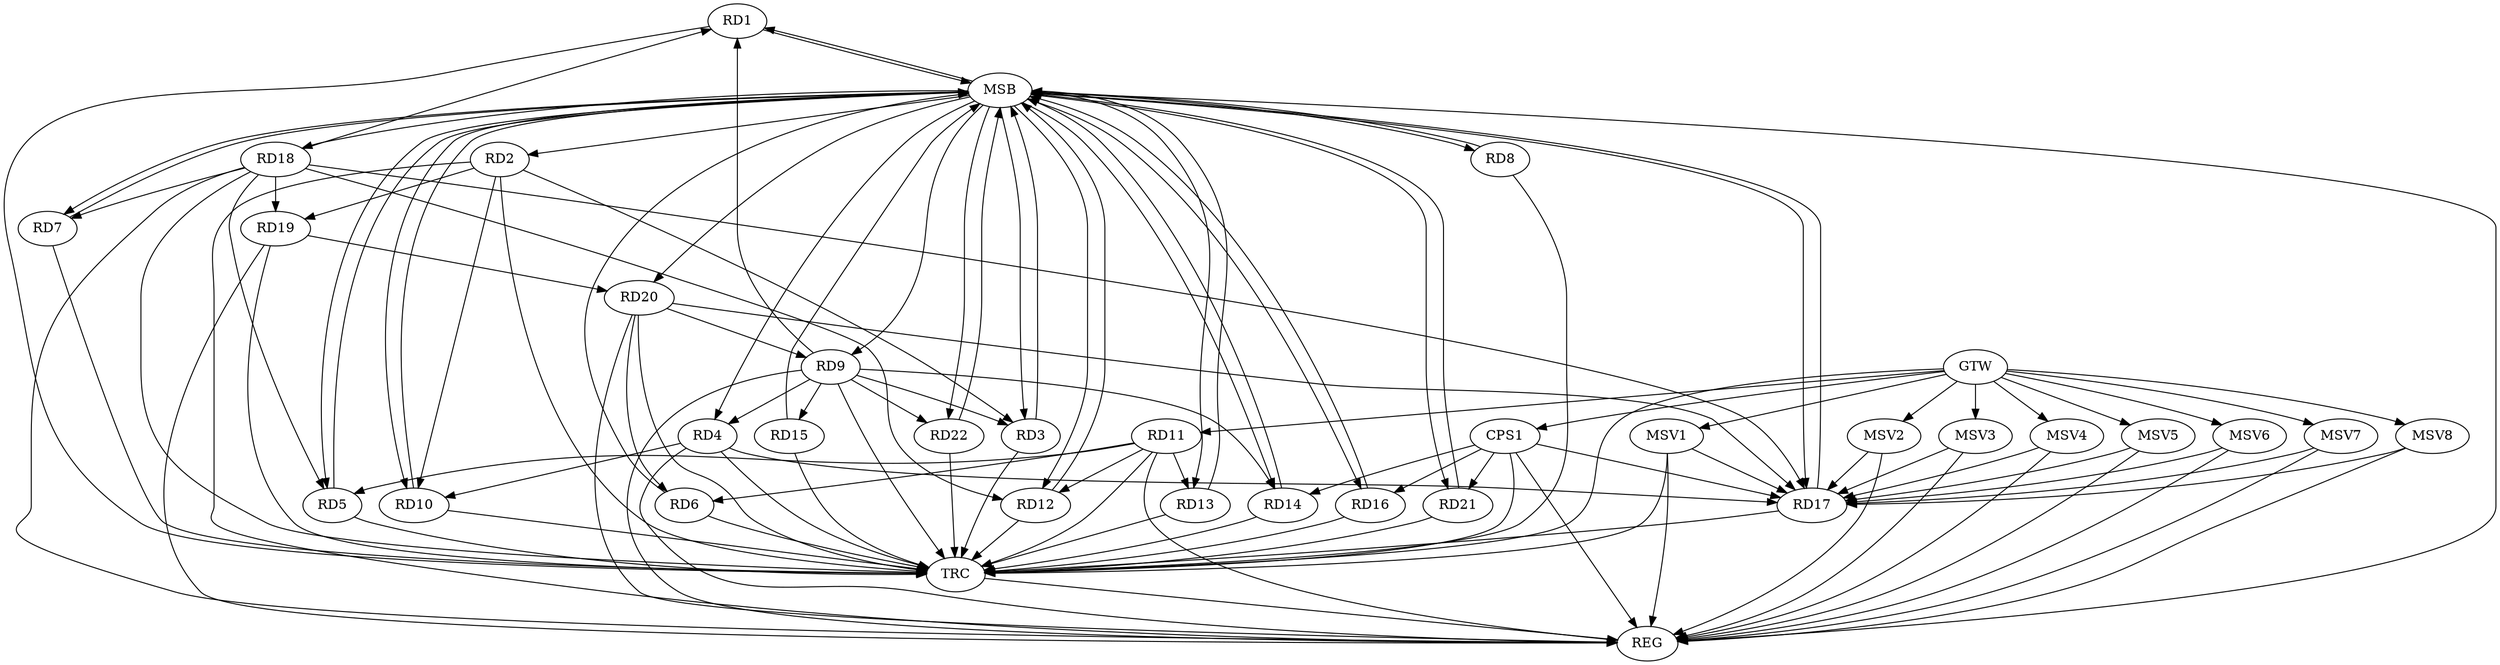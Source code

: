 strict digraph G {
  RD1 [ label="RD1" ];
  RD2 [ label="RD2" ];
  RD3 [ label="RD3" ];
  RD4 [ label="RD4" ];
  RD5 [ label="RD5" ];
  RD6 [ label="RD6" ];
  RD7 [ label="RD7" ];
  RD8 [ label="RD8" ];
  RD9 [ label="RD9" ];
  RD10 [ label="RD10" ];
  RD11 [ label="RD11" ];
  RD12 [ label="RD12" ];
  RD13 [ label="RD13" ];
  RD14 [ label="RD14" ];
  RD15 [ label="RD15" ];
  RD16 [ label="RD16" ];
  RD17 [ label="RD17" ];
  RD18 [ label="RD18" ];
  RD19 [ label="RD19" ];
  RD20 [ label="RD20" ];
  RD21 [ label="RD21" ];
  RD22 [ label="RD22" ];
  CPS1 [ label="CPS1" ];
  GTW [ label="GTW" ];
  REG [ label="REG" ];
  MSB [ label="MSB" ];
  TRC [ label="TRC" ];
  MSV1 [ label="MSV1" ];
  MSV2 [ label="MSV2" ];
  MSV3 [ label="MSV3" ];
  MSV4 [ label="MSV4" ];
  MSV5 [ label="MSV5" ];
  MSV6 [ label="MSV6" ];
  MSV7 [ label="MSV7" ];
  MSV8 [ label="MSV8" ];
  RD9 -> RD1;
  RD18 -> RD1;
  RD2 -> RD3;
  RD2 -> RD10;
  RD2 -> RD19;
  RD9 -> RD3;
  RD9 -> RD4;
  RD4 -> RD10;
  RD4 -> RD17;
  RD11 -> RD5;
  RD18 -> RD5;
  RD11 -> RD6;
  RD20 -> RD6;
  RD18 -> RD7;
  RD9 -> RD14;
  RD9 -> RD15;
  RD20 -> RD9;
  RD9 -> RD22;
  RD11 -> RD12;
  RD11 -> RD13;
  RD18 -> RD12;
  RD18 -> RD17;
  RD20 -> RD17;
  RD18 -> RD19;
  RD19 -> RD20;
  CPS1 -> RD14;
  CPS1 -> RD21;
  CPS1 -> RD17;
  CPS1 -> RD16;
  GTW -> RD11;
  GTW -> CPS1;
  RD2 -> REG;
  RD4 -> REG;
  RD9 -> REG;
  RD11 -> REG;
  RD18 -> REG;
  RD19 -> REG;
  RD20 -> REG;
  CPS1 -> REG;
  RD1 -> MSB;
  MSB -> RD2;
  MSB -> RD13;
  MSB -> RD18;
  MSB -> REG;
  RD3 -> MSB;
  MSB -> RD16;
  RD5 -> MSB;
  MSB -> RD1;
  MSB -> RD21;
  RD6 -> MSB;
  MSB -> RD8;
  RD7 -> MSB;
  MSB -> RD10;
  MSB -> RD17;
  MSB -> RD20;
  MSB -> RD22;
  RD8 -> MSB;
  MSB -> RD12;
  MSB -> RD14;
  RD10 -> MSB;
  RD12 -> MSB;
  MSB -> RD7;
  RD13 -> MSB;
  MSB -> RD4;
  RD14 -> MSB;
  RD15 -> MSB;
  MSB -> RD9;
  RD16 -> MSB;
  MSB -> RD3;
  RD17 -> MSB;
  MSB -> RD5;
  RD21 -> MSB;
  RD22 -> MSB;
  RD1 -> TRC;
  RD2 -> TRC;
  RD3 -> TRC;
  RD4 -> TRC;
  RD5 -> TRC;
  RD6 -> TRC;
  RD7 -> TRC;
  RD8 -> TRC;
  RD9 -> TRC;
  RD10 -> TRC;
  RD11 -> TRC;
  RD12 -> TRC;
  RD13 -> TRC;
  RD14 -> TRC;
  RD15 -> TRC;
  RD16 -> TRC;
  RD17 -> TRC;
  RD18 -> TRC;
  RD19 -> TRC;
  RD20 -> TRC;
  RD21 -> TRC;
  RD22 -> TRC;
  CPS1 -> TRC;
  GTW -> TRC;
  TRC -> REG;
  MSV1 -> RD17;
  GTW -> MSV1;
  MSV1 -> REG;
  MSV1 -> TRC;
  MSV2 -> RD17;
  MSV3 -> RD17;
  GTW -> MSV2;
  MSV2 -> REG;
  GTW -> MSV3;
  MSV3 -> REG;
  MSV4 -> RD17;
  GTW -> MSV4;
  MSV4 -> REG;
  MSV5 -> RD17;
  MSV6 -> RD17;
  GTW -> MSV5;
  MSV5 -> REG;
  GTW -> MSV6;
  MSV6 -> REG;
  MSV7 -> RD17;
  MSV8 -> RD17;
  GTW -> MSV7;
  MSV7 -> REG;
  GTW -> MSV8;
  MSV8 -> REG;
}
